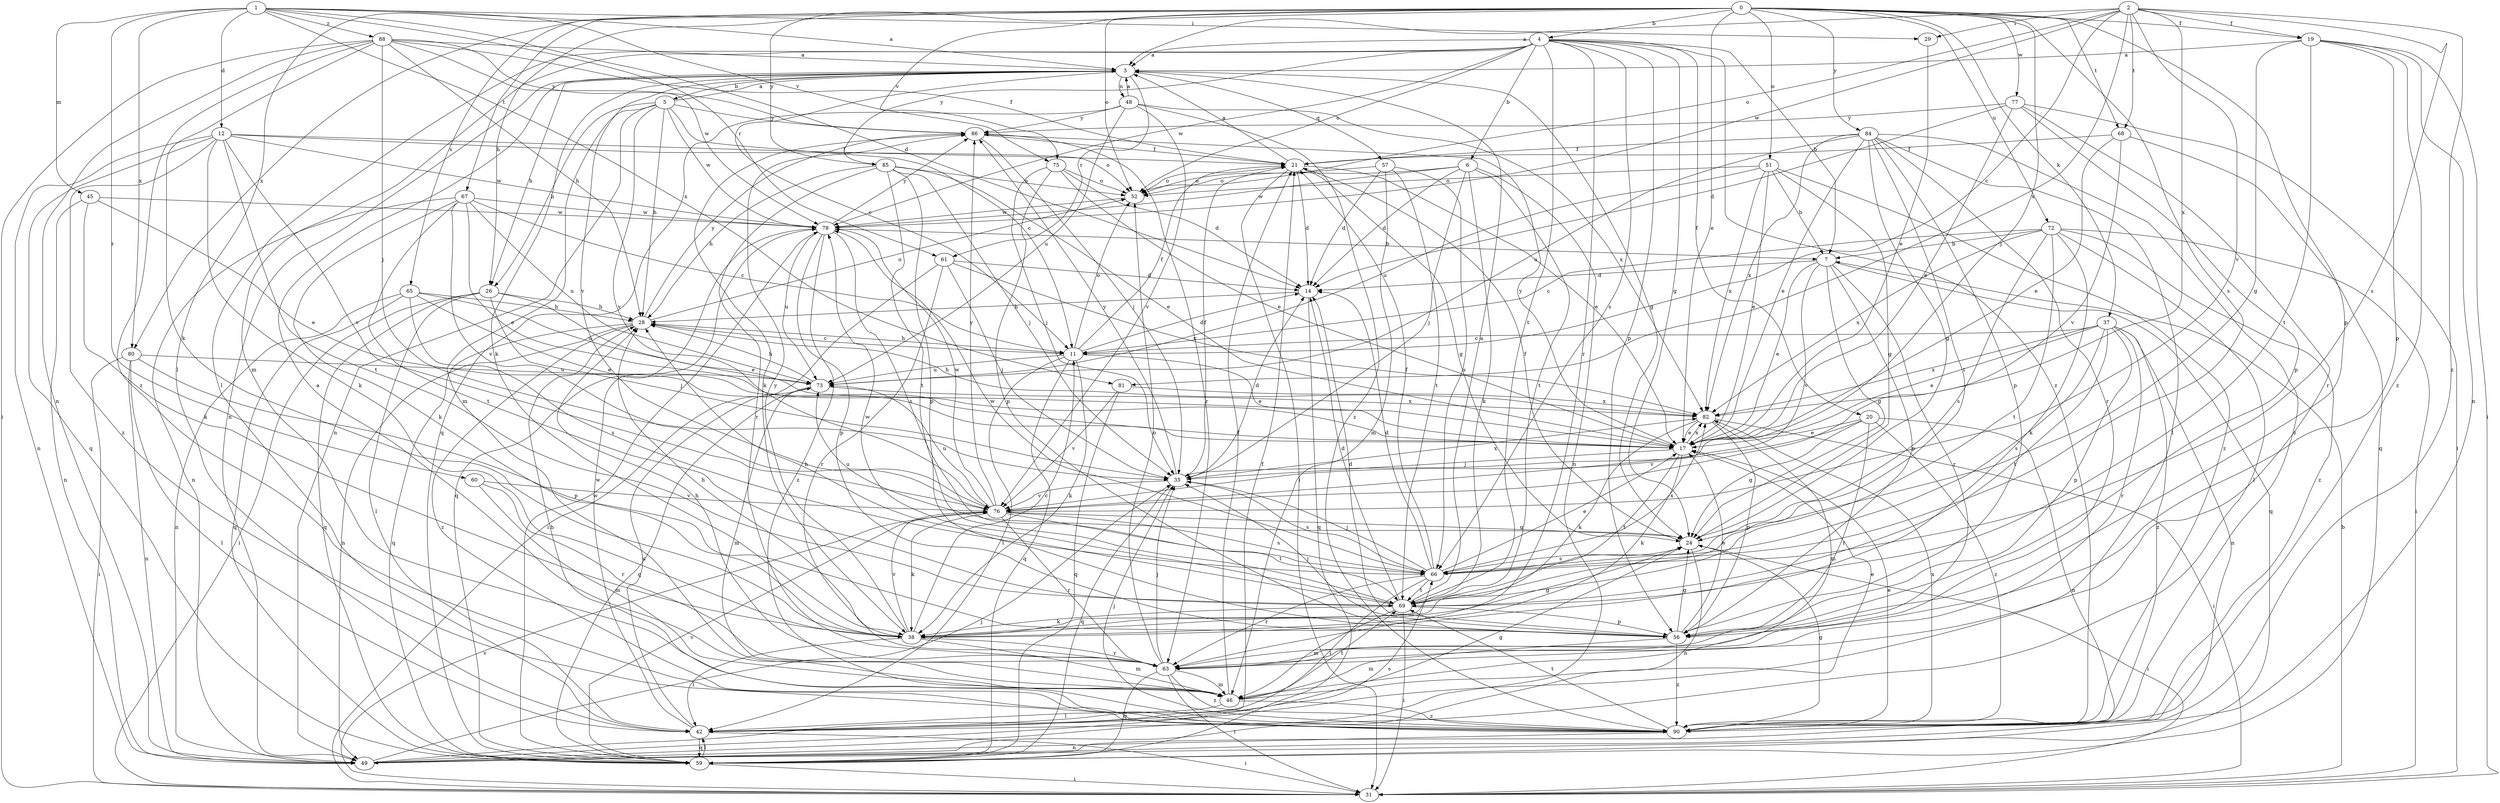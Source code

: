 strict digraph  {
0;
1;
2;
3;
4;
5;
6;
7;
11;
12;
14;
17;
19;
20;
21;
24;
26;
28;
29;
31;
35;
37;
38;
42;
45;
46;
48;
49;
51;
52;
56;
57;
59;
60;
61;
63;
65;
66;
67;
68;
69;
72;
73;
75;
76;
77;
78;
80;
81;
82;
84;
85;
86;
88;
90;
0 -> 4  [label=b];
0 -> 17  [label=e];
0 -> 19  [label=f];
0 -> 26  [label=h];
0 -> 35  [label=j];
0 -> 37  [label=k];
0 -> 42  [label=l];
0 -> 51  [label=o];
0 -> 52  [label=o];
0 -> 56  [label=p];
0 -> 65  [label=s];
0 -> 66  [label=s];
0 -> 67  [label=t];
0 -> 68  [label=t];
0 -> 72  [label=u];
0 -> 75  [label=v];
0 -> 77  [label=w];
0 -> 80  [label=x];
0 -> 84  [label=y];
0 -> 85  [label=y];
1 -> 3  [label=a];
1 -> 12  [label=d];
1 -> 14  [label=d];
1 -> 29  [label=i];
1 -> 45  [label=m];
1 -> 60  [label=r];
1 -> 61  [label=r];
1 -> 75  [label=v];
1 -> 80  [label=x];
1 -> 81  [label=x];
1 -> 88  [label=z];
2 -> 3  [label=a];
2 -> 11  [label=c];
2 -> 19  [label=f];
2 -> 29  [label=i];
2 -> 52  [label=o];
2 -> 66  [label=s];
2 -> 68  [label=t];
2 -> 76  [label=v];
2 -> 78  [label=w];
2 -> 81  [label=x];
2 -> 82  [label=x];
2 -> 90  [label=z];
3 -> 5  [label=b];
3 -> 11  [label=c];
3 -> 24  [label=g];
3 -> 26  [label=h];
3 -> 38  [label=k];
3 -> 48  [label=n];
3 -> 49  [label=n];
3 -> 57  [label=q];
3 -> 61  [label=r];
3 -> 76  [label=v];
4 -> 3  [label=a];
4 -> 6  [label=b];
4 -> 7  [label=b];
4 -> 20  [label=f];
4 -> 24  [label=g];
4 -> 42  [label=l];
4 -> 46  [label=m];
4 -> 52  [label=o];
4 -> 56  [label=p];
4 -> 63  [label=r];
4 -> 66  [label=s];
4 -> 69  [label=t];
4 -> 78  [label=w];
4 -> 85  [label=y];
4 -> 90  [label=z];
5 -> 3  [label=a];
5 -> 11  [label=c];
5 -> 26  [label=h];
5 -> 28  [label=h];
5 -> 46  [label=m];
5 -> 49  [label=n];
5 -> 76  [label=v];
5 -> 78  [label=w];
5 -> 86  [label=y];
6 -> 14  [label=d];
6 -> 35  [label=j];
6 -> 38  [label=k];
6 -> 49  [label=n];
6 -> 52  [label=o];
6 -> 69  [label=t];
6 -> 78  [label=w];
7 -> 14  [label=d];
7 -> 17  [label=e];
7 -> 24  [label=g];
7 -> 56  [label=p];
7 -> 59  [label=q];
7 -> 63  [label=r];
7 -> 76  [label=v];
11 -> 14  [label=d];
11 -> 17  [label=e];
11 -> 21  [label=f];
11 -> 28  [label=h];
11 -> 38  [label=k];
11 -> 42  [label=l];
11 -> 52  [label=o];
11 -> 59  [label=q];
11 -> 73  [label=u];
12 -> 21  [label=f];
12 -> 38  [label=k];
12 -> 49  [label=n];
12 -> 52  [label=o];
12 -> 59  [label=q];
12 -> 69  [label=t];
12 -> 76  [label=v];
12 -> 78  [label=w];
12 -> 90  [label=z];
14 -> 28  [label=h];
14 -> 59  [label=q];
17 -> 35  [label=j];
17 -> 38  [label=k];
17 -> 69  [label=t];
17 -> 82  [label=x];
17 -> 86  [label=y];
19 -> 3  [label=a];
19 -> 24  [label=g];
19 -> 31  [label=i];
19 -> 49  [label=n];
19 -> 56  [label=p];
19 -> 69  [label=t];
19 -> 90  [label=z];
20 -> 17  [label=e];
20 -> 24  [label=g];
20 -> 49  [label=n];
20 -> 63  [label=r];
20 -> 76  [label=v];
20 -> 90  [label=z];
21 -> 3  [label=a];
21 -> 14  [label=d];
21 -> 17  [label=e];
21 -> 24  [label=g];
21 -> 31  [label=i];
21 -> 52  [label=o];
24 -> 21  [label=f];
24 -> 31  [label=i];
24 -> 49  [label=n];
24 -> 66  [label=s];
24 -> 73  [label=u];
26 -> 17  [label=e];
26 -> 28  [label=h];
26 -> 31  [label=i];
26 -> 35  [label=j];
26 -> 42  [label=l];
26 -> 59  [label=q];
28 -> 11  [label=c];
28 -> 49  [label=n];
28 -> 52  [label=o];
28 -> 59  [label=q];
28 -> 86  [label=y];
28 -> 90  [label=z];
29 -> 17  [label=e];
31 -> 7  [label=b];
31 -> 76  [label=v];
35 -> 14  [label=d];
35 -> 21  [label=f];
35 -> 59  [label=q];
35 -> 66  [label=s];
35 -> 76  [label=v];
35 -> 82  [label=x];
35 -> 86  [label=y];
37 -> 11  [label=c];
37 -> 17  [label=e];
37 -> 49  [label=n];
37 -> 56  [label=p];
37 -> 63  [label=r];
37 -> 66  [label=s];
37 -> 69  [label=t];
37 -> 82  [label=x];
37 -> 90  [label=z];
38 -> 11  [label=c];
38 -> 24  [label=g];
38 -> 28  [label=h];
38 -> 42  [label=l];
38 -> 46  [label=m];
38 -> 63  [label=r];
38 -> 76  [label=v];
38 -> 86  [label=y];
42 -> 24  [label=g];
42 -> 31  [label=i];
42 -> 59  [label=q];
42 -> 73  [label=u];
42 -> 78  [label=w];
45 -> 17  [label=e];
45 -> 38  [label=k];
45 -> 49  [label=n];
45 -> 78  [label=w];
46 -> 3  [label=a];
46 -> 17  [label=e];
46 -> 21  [label=f];
46 -> 42  [label=l];
46 -> 69  [label=t];
46 -> 90  [label=z];
48 -> 3  [label=a];
48 -> 59  [label=q];
48 -> 73  [label=u];
48 -> 76  [label=v];
48 -> 82  [label=x];
48 -> 86  [label=y];
48 -> 90  [label=z];
49 -> 21  [label=f];
49 -> 35  [label=j];
49 -> 66  [label=s];
51 -> 7  [label=b];
51 -> 17  [label=e];
51 -> 24  [label=g];
51 -> 52  [label=o];
51 -> 73  [label=u];
51 -> 82  [label=x];
51 -> 90  [label=z];
52 -> 78  [label=w];
56 -> 14  [label=d];
56 -> 17  [label=e];
56 -> 24  [label=g];
56 -> 35  [label=j];
56 -> 46  [label=m];
56 -> 90  [label=z];
57 -> 14  [label=d];
57 -> 46  [label=m];
57 -> 52  [label=o];
57 -> 66  [label=s];
57 -> 69  [label=t];
59 -> 31  [label=i];
59 -> 42  [label=l];
59 -> 76  [label=v];
59 -> 78  [label=w];
60 -> 46  [label=m];
60 -> 63  [label=r];
60 -> 76  [label=v];
61 -> 14  [label=d];
61 -> 31  [label=i];
61 -> 35  [label=j];
61 -> 63  [label=r];
61 -> 82  [label=x];
63 -> 28  [label=h];
63 -> 31  [label=i];
63 -> 35  [label=j];
63 -> 46  [label=m];
63 -> 52  [label=o];
63 -> 59  [label=q];
63 -> 90  [label=z];
65 -> 17  [label=e];
65 -> 28  [label=h];
65 -> 49  [label=n];
65 -> 59  [label=q];
65 -> 66  [label=s];
65 -> 73  [label=u];
66 -> 14  [label=d];
66 -> 17  [label=e];
66 -> 21  [label=f];
66 -> 35  [label=j];
66 -> 42  [label=l];
66 -> 63  [label=r];
66 -> 69  [label=t];
66 -> 78  [label=w];
66 -> 82  [label=x];
67 -> 11  [label=c];
67 -> 17  [label=e];
67 -> 38  [label=k];
67 -> 49  [label=n];
67 -> 69  [label=t];
67 -> 73  [label=u];
67 -> 76  [label=v];
67 -> 78  [label=w];
68 -> 17  [label=e];
68 -> 21  [label=f];
68 -> 59  [label=q];
68 -> 76  [label=v];
69 -> 3  [label=a];
69 -> 14  [label=d];
69 -> 28  [label=h];
69 -> 31  [label=i];
69 -> 38  [label=k];
69 -> 46  [label=m];
69 -> 56  [label=p];
69 -> 78  [label=w];
72 -> 7  [label=b];
72 -> 11  [label=c];
72 -> 31  [label=i];
72 -> 38  [label=k];
72 -> 42  [label=l];
72 -> 66  [label=s];
72 -> 69  [label=t];
72 -> 82  [label=x];
72 -> 90  [label=z];
73 -> 28  [label=h];
73 -> 46  [label=m];
73 -> 59  [label=q];
73 -> 82  [label=x];
75 -> 14  [label=d];
75 -> 17  [label=e];
75 -> 35  [label=j];
75 -> 52  [label=o];
75 -> 56  [label=p];
76 -> 24  [label=g];
76 -> 38  [label=k];
76 -> 63  [label=r];
76 -> 66  [label=s];
76 -> 69  [label=t];
76 -> 73  [label=u];
76 -> 78  [label=w];
76 -> 86  [label=y];
77 -> 14  [label=d];
77 -> 17  [label=e];
77 -> 31  [label=i];
77 -> 56  [label=p];
77 -> 63  [label=r];
77 -> 86  [label=y];
78 -> 7  [label=b];
78 -> 56  [label=p];
78 -> 59  [label=q];
78 -> 66  [label=s];
78 -> 73  [label=u];
78 -> 86  [label=y];
78 -> 90  [label=z];
80 -> 31  [label=i];
80 -> 42  [label=l];
80 -> 49  [label=n];
80 -> 56  [label=p];
80 -> 73  [label=u];
81 -> 59  [label=q];
81 -> 76  [label=v];
81 -> 82  [label=x];
82 -> 17  [label=e];
82 -> 28  [label=h];
82 -> 31  [label=i];
82 -> 38  [label=k];
82 -> 46  [label=m];
82 -> 56  [label=p];
84 -> 17  [label=e];
84 -> 21  [label=f];
84 -> 24  [label=g];
84 -> 42  [label=l];
84 -> 56  [label=p];
84 -> 63  [label=r];
84 -> 69  [label=t];
84 -> 73  [label=u];
84 -> 82  [label=x];
84 -> 90  [label=z];
85 -> 17  [label=e];
85 -> 28  [label=h];
85 -> 35  [label=j];
85 -> 52  [label=o];
85 -> 56  [label=p];
85 -> 63  [label=r];
85 -> 69  [label=t];
86 -> 21  [label=f];
86 -> 35  [label=j];
86 -> 38  [label=k];
86 -> 63  [label=r];
88 -> 3  [label=a];
88 -> 21  [label=f];
88 -> 28  [label=h];
88 -> 31  [label=i];
88 -> 35  [label=j];
88 -> 38  [label=k];
88 -> 49  [label=n];
88 -> 78  [label=w];
88 -> 86  [label=y];
88 -> 90  [label=z];
90 -> 17  [label=e];
90 -> 24  [label=g];
90 -> 28  [label=h];
90 -> 35  [label=j];
90 -> 49  [label=n];
90 -> 69  [label=t];
90 -> 82  [label=x];
}
